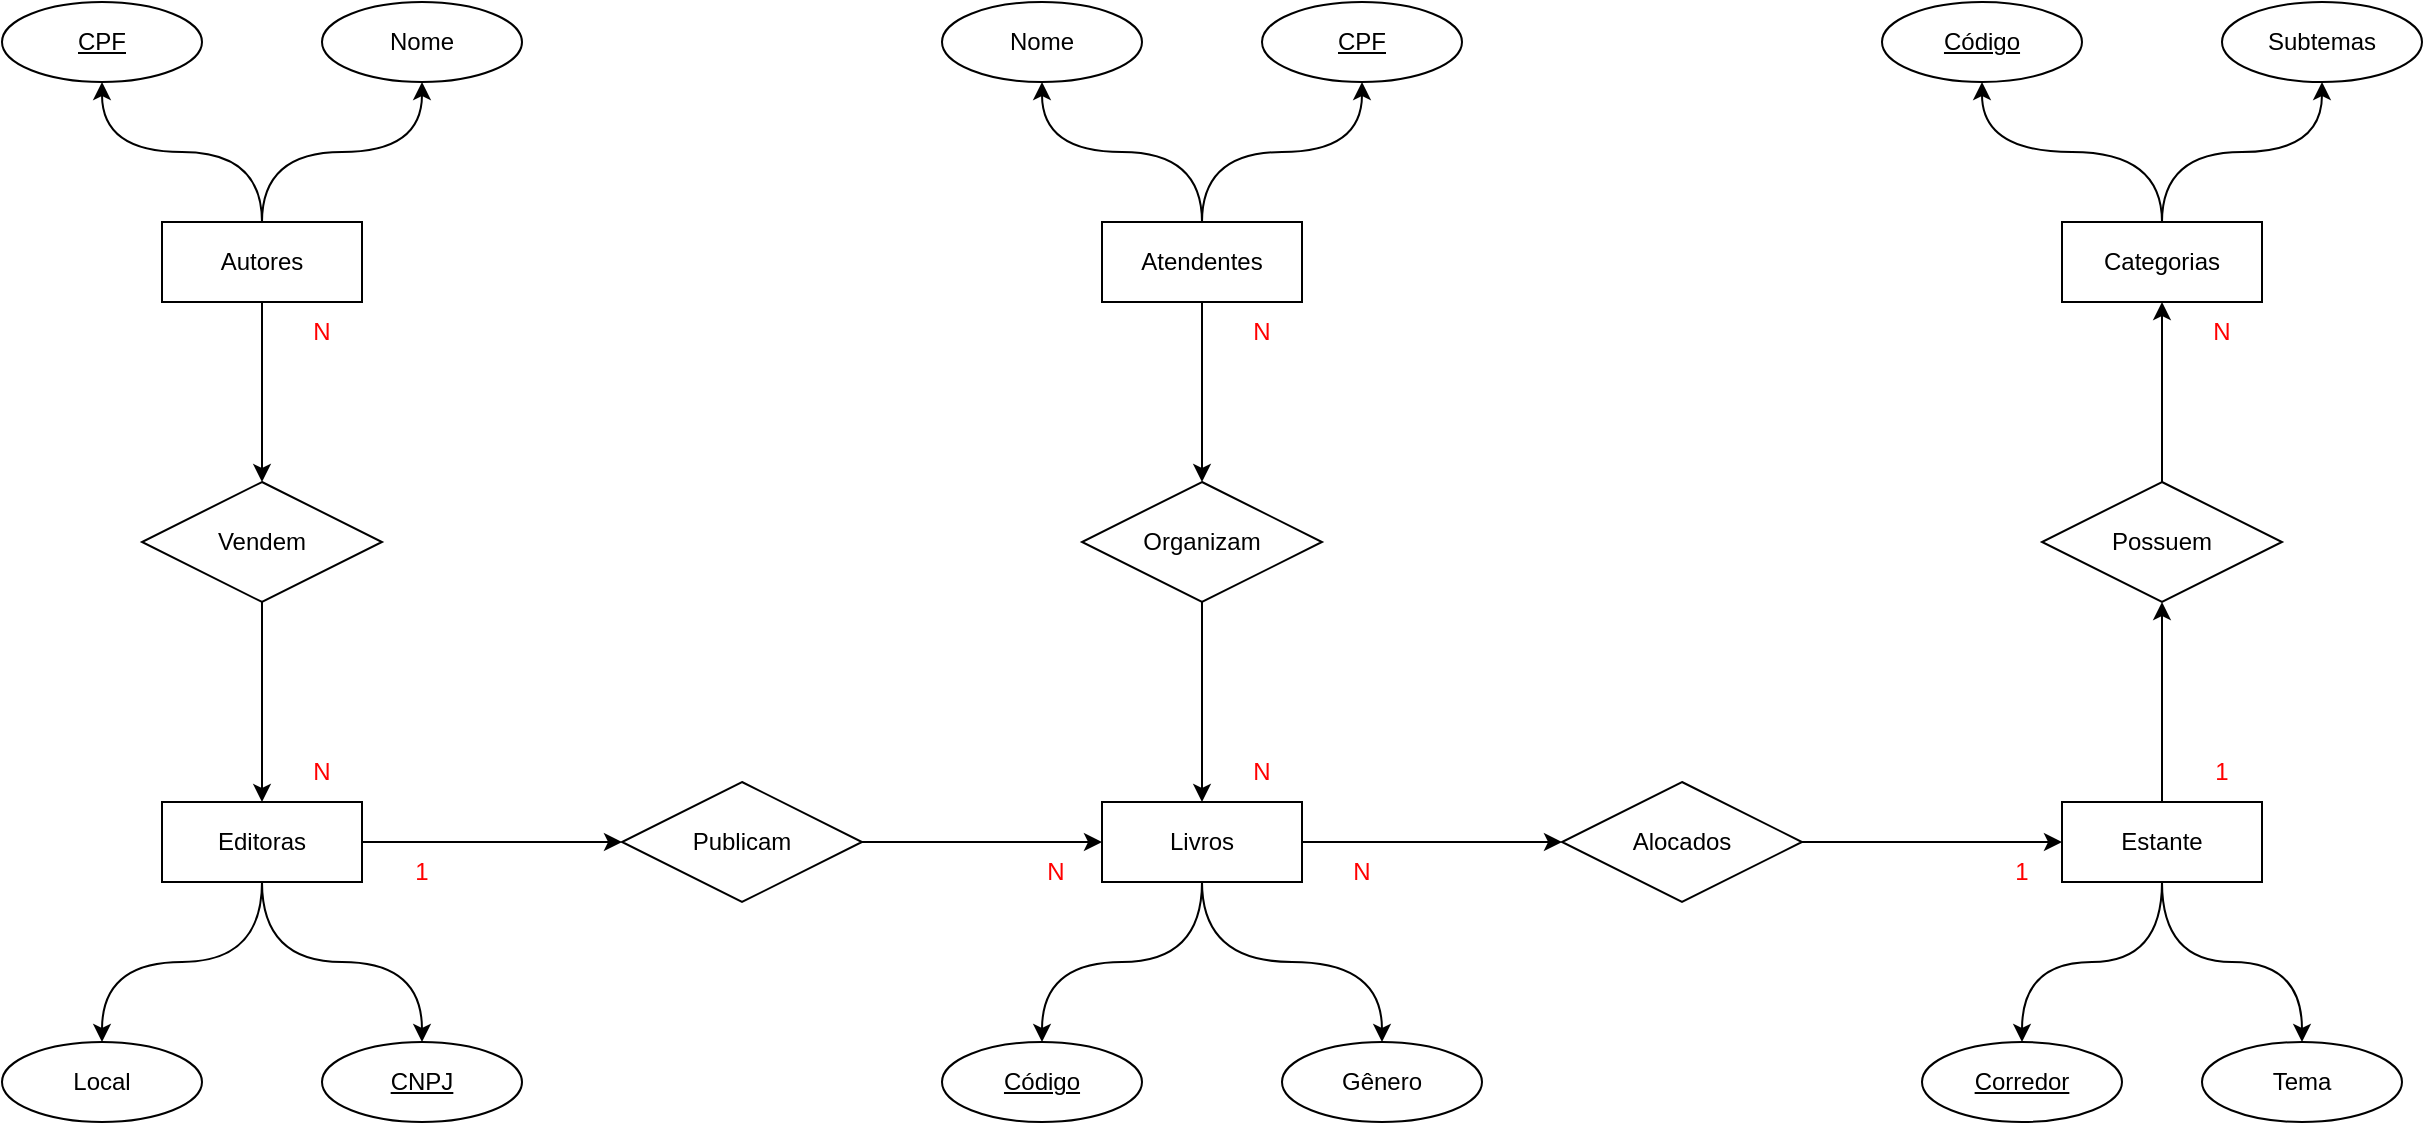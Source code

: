 <mxfile version="21.1.2" type="device">
  <diagram name="Página-1" id="UhbWFunkwPr418FKGQ-n">
    <mxGraphModel dx="1257" dy="691" grid="1" gridSize="10" guides="1" tooltips="1" connect="1" arrows="1" fold="1" page="1" pageScale="1" pageWidth="1169" pageHeight="827" math="0" shadow="0">
      <root>
        <mxCell id="0" />
        <mxCell id="1" parent="0" />
        <mxCell id="cLFd16SqQSMeFlXF_yQz-84" style="edgeStyle=orthogonalEdgeStyle;rounded=0;orthogonalLoop=1;jettySize=auto;html=1;entryX=0;entryY=0.5;entryDx=0;entryDy=0;curved=1;" parent="1" source="cLFd16SqQSMeFlXF_yQz-7" target="cLFd16SqQSMeFlXF_yQz-73" edge="1">
          <mxGeometry relative="1" as="geometry" />
        </mxCell>
        <mxCell id="cLFd16SqQSMeFlXF_yQz-122" style="edgeStyle=orthogonalEdgeStyle;rounded=0;orthogonalLoop=1;jettySize=auto;html=1;curved=1;" parent="1" source="cLFd16SqQSMeFlXF_yQz-7" target="cLFd16SqQSMeFlXF_yQz-108" edge="1">
          <mxGeometry relative="1" as="geometry" />
        </mxCell>
        <mxCell id="cLFd16SqQSMeFlXF_yQz-123" style="edgeStyle=orthogonalEdgeStyle;rounded=0;orthogonalLoop=1;jettySize=auto;html=1;curved=1;" parent="1" source="cLFd16SqQSMeFlXF_yQz-7" target="cLFd16SqQSMeFlXF_yQz-106" edge="1">
          <mxGeometry relative="1" as="geometry" />
        </mxCell>
        <mxCell id="cLFd16SqQSMeFlXF_yQz-7" value="Editoras" style="whiteSpace=wrap;html=1;align=center;" parent="1" vertex="1">
          <mxGeometry x="623" y="980" width="100" height="40" as="geometry" />
        </mxCell>
        <mxCell id="cLFd16SqQSMeFlXF_yQz-78" style="edgeStyle=orthogonalEdgeStyle;rounded=0;orthogonalLoop=1;jettySize=auto;html=1;entryX=0;entryY=0.5;entryDx=0;entryDy=0;curved=1;" parent="1" source="cLFd16SqQSMeFlXF_yQz-62" target="cLFd16SqQSMeFlXF_yQz-66" edge="1">
          <mxGeometry relative="1" as="geometry" />
        </mxCell>
        <mxCell id="cLFd16SqQSMeFlXF_yQz-124" style="edgeStyle=orthogonalEdgeStyle;rounded=0;orthogonalLoop=1;jettySize=auto;html=1;curved=1;" parent="1" source="cLFd16SqQSMeFlXF_yQz-62" target="cLFd16SqQSMeFlXF_yQz-114" edge="1">
          <mxGeometry relative="1" as="geometry" />
        </mxCell>
        <mxCell id="cLFd16SqQSMeFlXF_yQz-125" style="edgeStyle=orthogonalEdgeStyle;rounded=0;orthogonalLoop=1;jettySize=auto;html=1;curved=1;" parent="1" source="cLFd16SqQSMeFlXF_yQz-62" target="cLFd16SqQSMeFlXF_yQz-115" edge="1">
          <mxGeometry relative="1" as="geometry" />
        </mxCell>
        <mxCell id="cLFd16SqQSMeFlXF_yQz-62" value="Livros" style="whiteSpace=wrap;html=1;align=center;" parent="1" vertex="1">
          <mxGeometry x="1093" y="980" width="100" height="40" as="geometry" />
        </mxCell>
        <mxCell id="cLFd16SqQSMeFlXF_yQz-76" style="edgeStyle=orthogonalEdgeStyle;rounded=0;orthogonalLoop=1;jettySize=auto;html=1;curved=1;" parent="1" source="cLFd16SqQSMeFlXF_yQz-63" target="cLFd16SqQSMeFlXF_yQz-65" edge="1">
          <mxGeometry relative="1" as="geometry" />
        </mxCell>
        <mxCell id="cLFd16SqQSMeFlXF_yQz-131" style="edgeStyle=orthogonalEdgeStyle;rounded=0;orthogonalLoop=1;jettySize=auto;html=1;curved=1;" parent="1" source="cLFd16SqQSMeFlXF_yQz-63" target="cLFd16SqQSMeFlXF_yQz-92" edge="1">
          <mxGeometry relative="1" as="geometry" />
        </mxCell>
        <mxCell id="cLFd16SqQSMeFlXF_yQz-132" style="edgeStyle=orthogonalEdgeStyle;rounded=0;orthogonalLoop=1;jettySize=auto;html=1;entryX=0.5;entryY=1;entryDx=0;entryDy=0;curved=1;" parent="1" source="cLFd16SqQSMeFlXF_yQz-63" target="cLFd16SqQSMeFlXF_yQz-90" edge="1">
          <mxGeometry relative="1" as="geometry" />
        </mxCell>
        <mxCell id="cLFd16SqQSMeFlXF_yQz-63" value="Atendentes" style="whiteSpace=wrap;html=1;align=center;" parent="1" vertex="1">
          <mxGeometry x="1093" y="690" width="100" height="40" as="geometry" />
        </mxCell>
        <mxCell id="cLFd16SqQSMeFlXF_yQz-77" style="edgeStyle=orthogonalEdgeStyle;rounded=0;orthogonalLoop=1;jettySize=auto;html=1;curved=1;" parent="1" source="cLFd16SqQSMeFlXF_yQz-65" target="cLFd16SqQSMeFlXF_yQz-62" edge="1">
          <mxGeometry relative="1" as="geometry" />
        </mxCell>
        <mxCell id="cLFd16SqQSMeFlXF_yQz-65" value="Organizam" style="shape=rhombus;perimeter=rhombusPerimeter;whiteSpace=wrap;html=1;align=center;" parent="1" vertex="1">
          <mxGeometry x="1083" y="820" width="120" height="60" as="geometry" />
        </mxCell>
        <mxCell id="cLFd16SqQSMeFlXF_yQz-79" style="edgeStyle=orthogonalEdgeStyle;rounded=0;orthogonalLoop=1;jettySize=auto;html=1;entryX=0;entryY=0.5;entryDx=0;entryDy=0;curved=1;" parent="1" source="cLFd16SqQSMeFlXF_yQz-66" target="cLFd16SqQSMeFlXF_yQz-67" edge="1">
          <mxGeometry relative="1" as="geometry" />
        </mxCell>
        <mxCell id="cLFd16SqQSMeFlXF_yQz-66" value="Alocados" style="shape=rhombus;perimeter=rhombusPerimeter;whiteSpace=wrap;html=1;align=center;" parent="1" vertex="1">
          <mxGeometry x="1323" y="970" width="120" height="60" as="geometry" />
        </mxCell>
        <mxCell id="cLFd16SqQSMeFlXF_yQz-80" style="edgeStyle=orthogonalEdgeStyle;rounded=0;orthogonalLoop=1;jettySize=auto;html=1;entryX=0.5;entryY=1;entryDx=0;entryDy=0;curved=1;" parent="1" source="cLFd16SqQSMeFlXF_yQz-67" target="cLFd16SqQSMeFlXF_yQz-68" edge="1">
          <mxGeometry relative="1" as="geometry" />
        </mxCell>
        <mxCell id="cLFd16SqQSMeFlXF_yQz-126" style="edgeStyle=orthogonalEdgeStyle;rounded=0;orthogonalLoop=1;jettySize=auto;html=1;exitX=0.5;exitY=1;exitDx=0;exitDy=0;entryX=0.5;entryY=0;entryDx=0;entryDy=0;curved=1;" parent="1" source="cLFd16SqQSMeFlXF_yQz-67" target="cLFd16SqQSMeFlXF_yQz-94" edge="1">
          <mxGeometry relative="1" as="geometry" />
        </mxCell>
        <mxCell id="cLFd16SqQSMeFlXF_yQz-127" style="edgeStyle=orthogonalEdgeStyle;rounded=0;orthogonalLoop=1;jettySize=auto;html=1;entryX=0.5;entryY=0;entryDx=0;entryDy=0;curved=1;" parent="1" source="cLFd16SqQSMeFlXF_yQz-67" target="cLFd16SqQSMeFlXF_yQz-95" edge="1">
          <mxGeometry relative="1" as="geometry" />
        </mxCell>
        <mxCell id="cLFd16SqQSMeFlXF_yQz-67" value="Estante" style="whiteSpace=wrap;html=1;align=center;" parent="1" vertex="1">
          <mxGeometry x="1573" y="980" width="100" height="40" as="geometry" />
        </mxCell>
        <mxCell id="cLFd16SqQSMeFlXF_yQz-81" style="edgeStyle=orthogonalEdgeStyle;rounded=0;orthogonalLoop=1;jettySize=auto;html=1;entryX=0.5;entryY=1;entryDx=0;entryDy=0;curved=1;" parent="1" source="cLFd16SqQSMeFlXF_yQz-68" target="cLFd16SqQSMeFlXF_yQz-69" edge="1">
          <mxGeometry relative="1" as="geometry" />
        </mxCell>
        <mxCell id="cLFd16SqQSMeFlXF_yQz-68" value="Possuem" style="shape=rhombus;perimeter=rhombusPerimeter;whiteSpace=wrap;html=1;align=center;" parent="1" vertex="1">
          <mxGeometry x="1563" y="820" width="120" height="60" as="geometry" />
        </mxCell>
        <mxCell id="cLFd16SqQSMeFlXF_yQz-128" style="edgeStyle=orthogonalEdgeStyle;rounded=0;orthogonalLoop=1;jettySize=auto;html=1;curved=1;" parent="1" source="cLFd16SqQSMeFlXF_yQz-69" target="cLFd16SqQSMeFlXF_yQz-101" edge="1">
          <mxGeometry relative="1" as="geometry" />
        </mxCell>
        <mxCell id="cLFd16SqQSMeFlXF_yQz-129" style="edgeStyle=orthogonalEdgeStyle;rounded=0;orthogonalLoop=1;jettySize=auto;html=1;entryX=0.5;entryY=1;entryDx=0;entryDy=0;curved=1;" parent="1" source="cLFd16SqQSMeFlXF_yQz-69" target="cLFd16SqQSMeFlXF_yQz-119" edge="1">
          <mxGeometry relative="1" as="geometry" />
        </mxCell>
        <mxCell id="cLFd16SqQSMeFlXF_yQz-69" value="Categorias" style="whiteSpace=wrap;html=1;align=center;" parent="1" vertex="1">
          <mxGeometry x="1573" y="690" width="100" height="40" as="geometry" />
        </mxCell>
        <mxCell id="cLFd16SqQSMeFlXF_yQz-88" style="edgeStyle=orthogonalEdgeStyle;rounded=0;orthogonalLoop=1;jettySize=auto;html=1;entryX=0.5;entryY=0;entryDx=0;entryDy=0;curved=1;" parent="1" source="cLFd16SqQSMeFlXF_yQz-70" target="cLFd16SqQSMeFlXF_yQz-71" edge="1">
          <mxGeometry relative="1" as="geometry" />
        </mxCell>
        <mxCell id="cLFd16SqQSMeFlXF_yQz-133" style="edgeStyle=orthogonalEdgeStyle;rounded=0;orthogonalLoop=1;jettySize=auto;html=1;curved=1;" parent="1" source="cLFd16SqQSMeFlXF_yQz-70" target="cLFd16SqQSMeFlXF_yQz-102" edge="1">
          <mxGeometry relative="1" as="geometry" />
        </mxCell>
        <mxCell id="cLFd16SqQSMeFlXF_yQz-134" style="edgeStyle=orthogonalEdgeStyle;rounded=0;orthogonalLoop=1;jettySize=auto;html=1;curved=1;" parent="1" source="cLFd16SqQSMeFlXF_yQz-70" target="cLFd16SqQSMeFlXF_yQz-103" edge="1">
          <mxGeometry relative="1" as="geometry" />
        </mxCell>
        <mxCell id="cLFd16SqQSMeFlXF_yQz-70" value="Autores" style="whiteSpace=wrap;html=1;align=center;" parent="1" vertex="1">
          <mxGeometry x="623" y="690" width="100" height="40" as="geometry" />
        </mxCell>
        <mxCell id="cLFd16SqQSMeFlXF_yQz-89" style="edgeStyle=orthogonalEdgeStyle;rounded=0;orthogonalLoop=1;jettySize=auto;html=1;entryX=0.5;entryY=0;entryDx=0;entryDy=0;curved=1;" parent="1" source="cLFd16SqQSMeFlXF_yQz-71" target="cLFd16SqQSMeFlXF_yQz-7" edge="1">
          <mxGeometry relative="1" as="geometry" />
        </mxCell>
        <mxCell id="cLFd16SqQSMeFlXF_yQz-71" value="Vendem" style="shape=rhombus;perimeter=rhombusPerimeter;whiteSpace=wrap;html=1;align=center;" parent="1" vertex="1">
          <mxGeometry x="613" y="820" width="120" height="60" as="geometry" />
        </mxCell>
        <mxCell id="cLFd16SqQSMeFlXF_yQz-85" style="edgeStyle=orthogonalEdgeStyle;rounded=0;orthogonalLoop=1;jettySize=auto;html=1;exitX=1;exitY=0.5;exitDx=0;exitDy=0;entryX=0;entryY=0.5;entryDx=0;entryDy=0;curved=1;" parent="1" source="cLFd16SqQSMeFlXF_yQz-73" target="cLFd16SqQSMeFlXF_yQz-62" edge="1">
          <mxGeometry relative="1" as="geometry" />
        </mxCell>
        <mxCell id="cLFd16SqQSMeFlXF_yQz-73" value="Publicam" style="shape=rhombus;perimeter=rhombusPerimeter;whiteSpace=wrap;html=1;align=center;" parent="1" vertex="1">
          <mxGeometry x="853" y="970" width="120" height="60" as="geometry" />
        </mxCell>
        <mxCell id="cLFd16SqQSMeFlXF_yQz-90" value="CPF" style="ellipse;whiteSpace=wrap;html=1;align=center;fontStyle=4;" parent="1" vertex="1">
          <mxGeometry x="1173" y="580" width="100" height="40" as="geometry" />
        </mxCell>
        <mxCell id="cLFd16SqQSMeFlXF_yQz-92" value="Nome" style="ellipse;whiteSpace=wrap;html=1;align=center;" parent="1" vertex="1">
          <mxGeometry x="1013" y="580" width="100" height="40" as="geometry" />
        </mxCell>
        <mxCell id="cLFd16SqQSMeFlXF_yQz-94" value="Corredor" style="ellipse;whiteSpace=wrap;html=1;align=center;fontStyle=4;" parent="1" vertex="1">
          <mxGeometry x="1503" y="1100" width="100" height="40" as="geometry" />
        </mxCell>
        <mxCell id="cLFd16SqQSMeFlXF_yQz-95" value="Tema" style="ellipse;whiteSpace=wrap;html=1;align=center;" parent="1" vertex="1">
          <mxGeometry x="1643" y="1100" width="100" height="40" as="geometry" />
        </mxCell>
        <mxCell id="cLFd16SqQSMeFlXF_yQz-97" style="edgeStyle=orthogonalEdgeStyle;rounded=0;orthogonalLoop=1;jettySize=auto;html=1;exitX=0.5;exitY=1;exitDx=0;exitDy=0;curved=1;" parent="1" source="cLFd16SqQSMeFlXF_yQz-94" target="cLFd16SqQSMeFlXF_yQz-94" edge="1">
          <mxGeometry relative="1" as="geometry" />
        </mxCell>
        <mxCell id="cLFd16SqQSMeFlXF_yQz-101" value="Subtemas" style="ellipse;whiteSpace=wrap;html=1;align=center;" parent="1" vertex="1">
          <mxGeometry x="1653" y="580" width="100" height="40" as="geometry" />
        </mxCell>
        <mxCell id="cLFd16SqQSMeFlXF_yQz-102" value="CPF" style="ellipse;whiteSpace=wrap;html=1;align=center;fontStyle=4;" parent="1" vertex="1">
          <mxGeometry x="543" y="580" width="100" height="40" as="geometry" />
        </mxCell>
        <mxCell id="cLFd16SqQSMeFlXF_yQz-103" value="Nome" style="ellipse;whiteSpace=wrap;html=1;align=center;" parent="1" vertex="1">
          <mxGeometry x="703" y="580" width="100" height="40" as="geometry" />
        </mxCell>
        <mxCell id="cLFd16SqQSMeFlXF_yQz-106" value="CNPJ" style="ellipse;whiteSpace=wrap;html=1;align=center;fontStyle=4;" parent="1" vertex="1">
          <mxGeometry x="703" y="1100" width="100" height="40" as="geometry" />
        </mxCell>
        <mxCell id="cLFd16SqQSMeFlXF_yQz-108" value="Local" style="ellipse;whiteSpace=wrap;html=1;align=center;" parent="1" vertex="1">
          <mxGeometry x="543" y="1100" width="100" height="40" as="geometry" />
        </mxCell>
        <mxCell id="cLFd16SqQSMeFlXF_yQz-110" style="edgeStyle=orthogonalEdgeStyle;rounded=0;orthogonalLoop=1;jettySize=auto;html=1;exitX=0.5;exitY=1;exitDx=0;exitDy=0;curved=1;" parent="1" source="cLFd16SqQSMeFlXF_yQz-108" target="cLFd16SqQSMeFlXF_yQz-108" edge="1">
          <mxGeometry relative="1" as="geometry" />
        </mxCell>
        <mxCell id="cLFd16SqQSMeFlXF_yQz-111" style="edgeStyle=orthogonalEdgeStyle;rounded=0;orthogonalLoop=1;jettySize=auto;html=1;exitX=0.5;exitY=1;exitDx=0;exitDy=0;curved=1;" parent="1" source="cLFd16SqQSMeFlXF_yQz-108" target="cLFd16SqQSMeFlXF_yQz-108" edge="1">
          <mxGeometry relative="1" as="geometry" />
        </mxCell>
        <mxCell id="cLFd16SqQSMeFlXF_yQz-114" value="Código" style="ellipse;whiteSpace=wrap;html=1;align=center;fontStyle=4;" parent="1" vertex="1">
          <mxGeometry x="1013" y="1100" width="100" height="40" as="geometry" />
        </mxCell>
        <mxCell id="cLFd16SqQSMeFlXF_yQz-115" value="Gênero" style="ellipse;whiteSpace=wrap;html=1;align=center;" parent="1" vertex="1">
          <mxGeometry x="1183" y="1100" width="100" height="40" as="geometry" />
        </mxCell>
        <mxCell id="cLFd16SqQSMeFlXF_yQz-119" value="Código" style="ellipse;whiteSpace=wrap;html=1;align=center;fontStyle=4;" parent="1" vertex="1">
          <mxGeometry x="1483" y="580" width="100" height="40" as="geometry" />
        </mxCell>
        <mxCell id="Xp6DT-yU1J9bSyro8l5E-1" value="&lt;font color=&quot;#ff0000&quot;&gt;N&lt;/font&gt;" style="text;html=1;strokeColor=none;fillColor=none;align=center;verticalAlign=middle;whiteSpace=wrap;rounded=0;" vertex="1" parent="1">
          <mxGeometry x="673" y="950" width="60" height="30" as="geometry" />
        </mxCell>
        <mxCell id="Xp6DT-yU1J9bSyro8l5E-2" value="&lt;font color=&quot;#ff0000&quot;&gt;N&lt;/font&gt;" style="text;html=1;strokeColor=none;fillColor=none;align=center;verticalAlign=middle;whiteSpace=wrap;rounded=0;" vertex="1" parent="1">
          <mxGeometry x="673" y="730" width="60" height="30" as="geometry" />
        </mxCell>
        <mxCell id="Xp6DT-yU1J9bSyro8l5E-3" value="&lt;font color=&quot;#ff0000&quot;&gt;N&lt;/font&gt;" style="text;html=1;strokeColor=none;fillColor=none;align=center;verticalAlign=middle;whiteSpace=wrap;rounded=0;" vertex="1" parent="1">
          <mxGeometry x="1143" y="950" width="60" height="30" as="geometry" />
        </mxCell>
        <mxCell id="Xp6DT-yU1J9bSyro8l5E-4" value="&lt;font color=&quot;#ff0000&quot;&gt;N&lt;/font&gt;" style="text;html=1;strokeColor=none;fillColor=none;align=center;verticalAlign=middle;whiteSpace=wrap;rounded=0;" vertex="1" parent="1">
          <mxGeometry x="1143" y="730" width="60" height="30" as="geometry" />
        </mxCell>
        <mxCell id="Xp6DT-yU1J9bSyro8l5E-5" value="&lt;font color=&quot;#ff0000&quot;&gt;N&lt;/font&gt;" style="text;html=1;strokeColor=none;fillColor=none;align=center;verticalAlign=middle;whiteSpace=wrap;rounded=0;" vertex="1" parent="1">
          <mxGeometry x="1623" y="730" width="60" height="30" as="geometry" />
        </mxCell>
        <mxCell id="Xp6DT-yU1J9bSyro8l5E-6" value="&lt;font color=&quot;#ff0000&quot;&gt;1&lt;/font&gt;" style="text;html=1;strokeColor=none;fillColor=none;align=center;verticalAlign=middle;whiteSpace=wrap;rounded=0;" vertex="1" parent="1">
          <mxGeometry x="1623" y="950" width="60" height="30" as="geometry" />
        </mxCell>
        <mxCell id="Xp6DT-yU1J9bSyro8l5E-7" value="&lt;font color=&quot;#ff0000&quot;&gt;N&lt;/font&gt;" style="text;html=1;strokeColor=none;fillColor=none;align=center;verticalAlign=middle;whiteSpace=wrap;rounded=0;" vertex="1" parent="1">
          <mxGeometry x="1040" y="1000" width="60" height="30" as="geometry" />
        </mxCell>
        <mxCell id="Xp6DT-yU1J9bSyro8l5E-8" value="&lt;font color=&quot;#ff0000&quot;&gt;1&lt;/font&gt;" style="text;html=1;strokeColor=none;fillColor=none;align=center;verticalAlign=middle;whiteSpace=wrap;rounded=0;" vertex="1" parent="1">
          <mxGeometry x="723" y="1000" width="60" height="30" as="geometry" />
        </mxCell>
        <mxCell id="Xp6DT-yU1J9bSyro8l5E-9" value="&lt;font color=&quot;#ff0000&quot;&gt;N&lt;/font&gt;" style="text;html=1;strokeColor=none;fillColor=none;align=center;verticalAlign=middle;whiteSpace=wrap;rounded=0;" vertex="1" parent="1">
          <mxGeometry x="1193" y="1000" width="60" height="30" as="geometry" />
        </mxCell>
        <mxCell id="Xp6DT-yU1J9bSyro8l5E-10" value="&lt;font color=&quot;#ff0000&quot;&gt;1&lt;/font&gt;" style="text;html=1;strokeColor=none;fillColor=none;align=center;verticalAlign=middle;whiteSpace=wrap;rounded=0;" vertex="1" parent="1">
          <mxGeometry x="1523" y="1000" width="60" height="30" as="geometry" />
        </mxCell>
      </root>
    </mxGraphModel>
  </diagram>
</mxfile>
